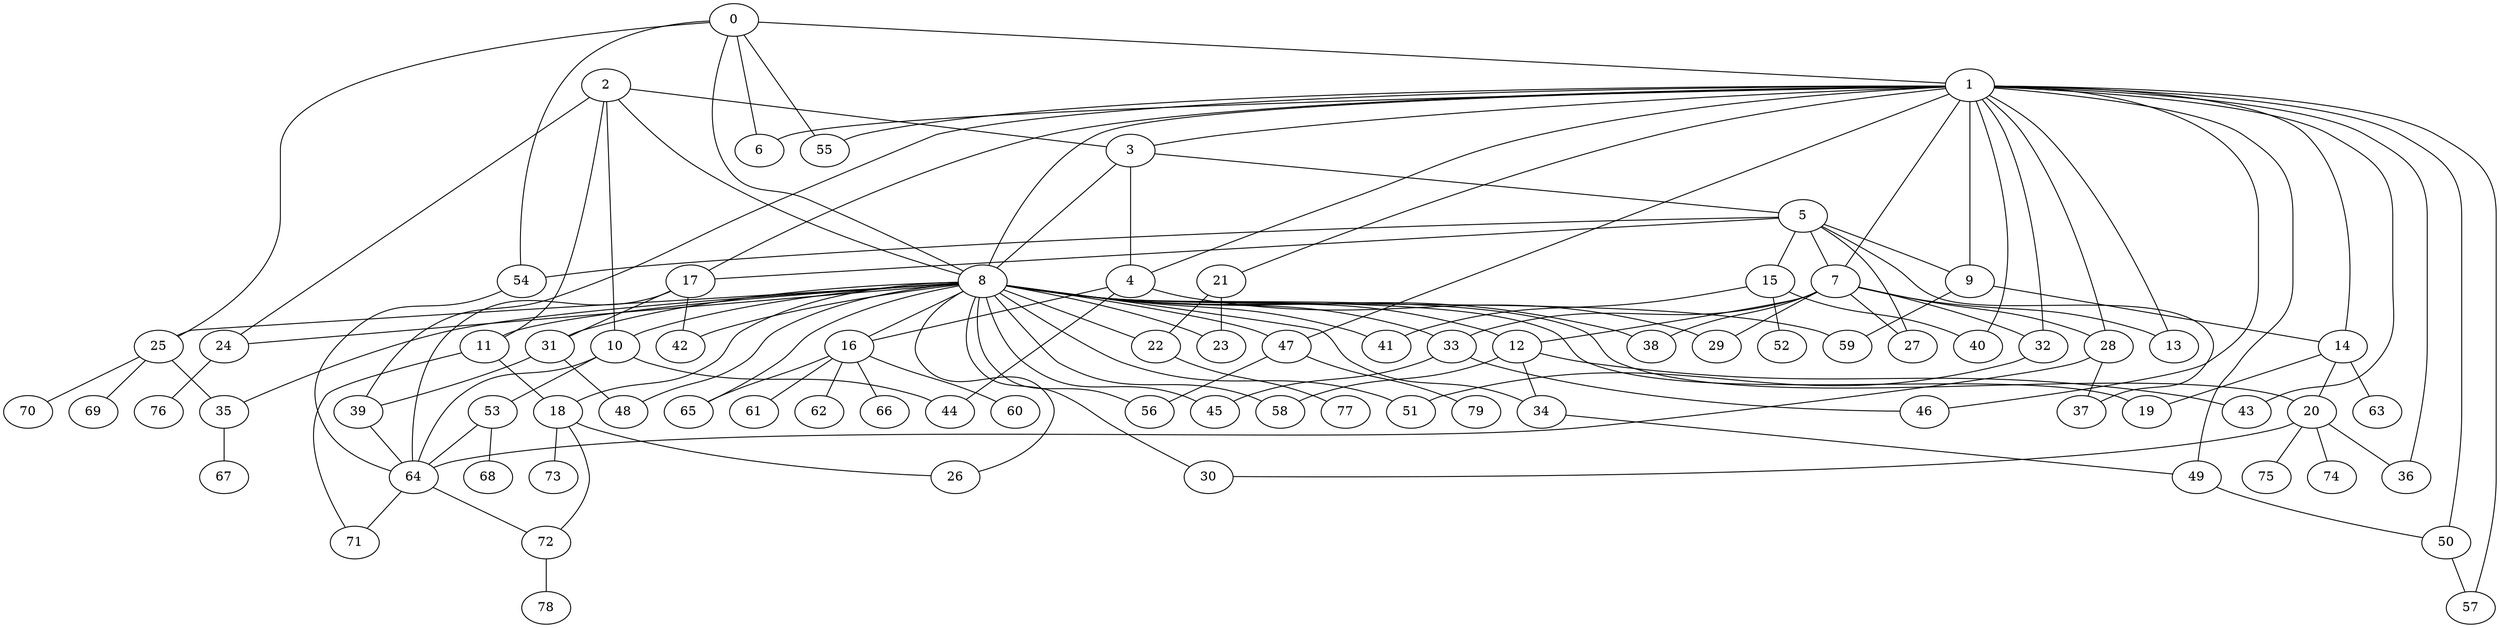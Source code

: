 graph G {
   8 -- 65
   8 -- 18
   8 -- 10
   8 -- 24
   8 -- 11
   8 -- 12
   8 -- 25
   8 -- 22
   8 -- 20
   8 -- 26
   8 -- 16
   8 -- 19
   8 -- 23
   8 -- 30
   8 -- 31
   8 -- 38
   8 -- 42
   8 -- 41
   8 -- 33
   8 -- 34
   8 -- 45
   8 -- 48
   8 -- 51
   8 -- 35
   8 -- 47
   8 -- 56
   8 -- 59
   8 -- 58
   64 -- 71
   64 -- 72
   0 -- 25
   0 -- 1
   0 -- 54
   0 -- 6
   0 -- 8
   0 -- 55
   1 -- 8
   1 -- 3
   1 -- 4
   1 -- 7
   1 -- 14
   1 -- 6
   1 -- 17
   1 -- 9
   1 -- 21
   1 -- 13
   1 -- 32
   1 -- 36
   1 -- 28
   1 -- 39
   1 -- 46
   1 -- 47
   1 -- 43
   1 -- 49
   1 -- 50
   1 -- 55
   1 -- 40
   1 -- 57
   2 -- 11
   2 -- 3
   2 -- 24
   2 -- 8
   2 -- 10
   3 -- 4
   3 -- 5
   3 -- 8
   4 -- 16
   4 -- 29
   4 -- 44
   5 -- 27
   5 -- 15
   5 -- 7
   5 -- 17
   5 -- 9
   5 -- 37
   5 -- 54
   7 -- 33
   7 -- 29
   7 -- 13
   7 -- 28
   7 -- 12
   7 -- 27
   7 -- 32
   7 -- 38
   9 -- 14
   9 -- 59
   10 -- 64
   10 -- 44
   10 -- 53
   11 -- 18
   11 -- 71
   12 -- 58
   12 -- 34
   12 -- 43
   14 -- 19
   14 -- 20
   14 -- 63
   15 -- 40
   15 -- 41
   15 -- 52
   16 -- 60
   16 -- 61
   16 -- 62
   16 -- 65
   16 -- 66
   17 -- 31
   17 -- 42
   17 -- 64
   18 -- 72
   18 -- 26
   18 -- 73
   20 -- 30
   20 -- 36
   20 -- 74
   20 -- 75
   21 -- 22
   21 -- 23
   22 -- 77
   24 -- 76
   25 -- 35
   25 -- 69
   25 -- 70
   28 -- 37
   28 -- 64
   31 -- 48
   31 -- 39
   32 -- 51
   33 -- 45
   33 -- 46
   34 -- 49
   35 -- 67
   39 -- 64
   47 -- 56
   47 -- 79
   49 -- 50
   50 -- 57
   53 -- 68
   53 -- 64
   54 -- 64
   72 -- 78
}
